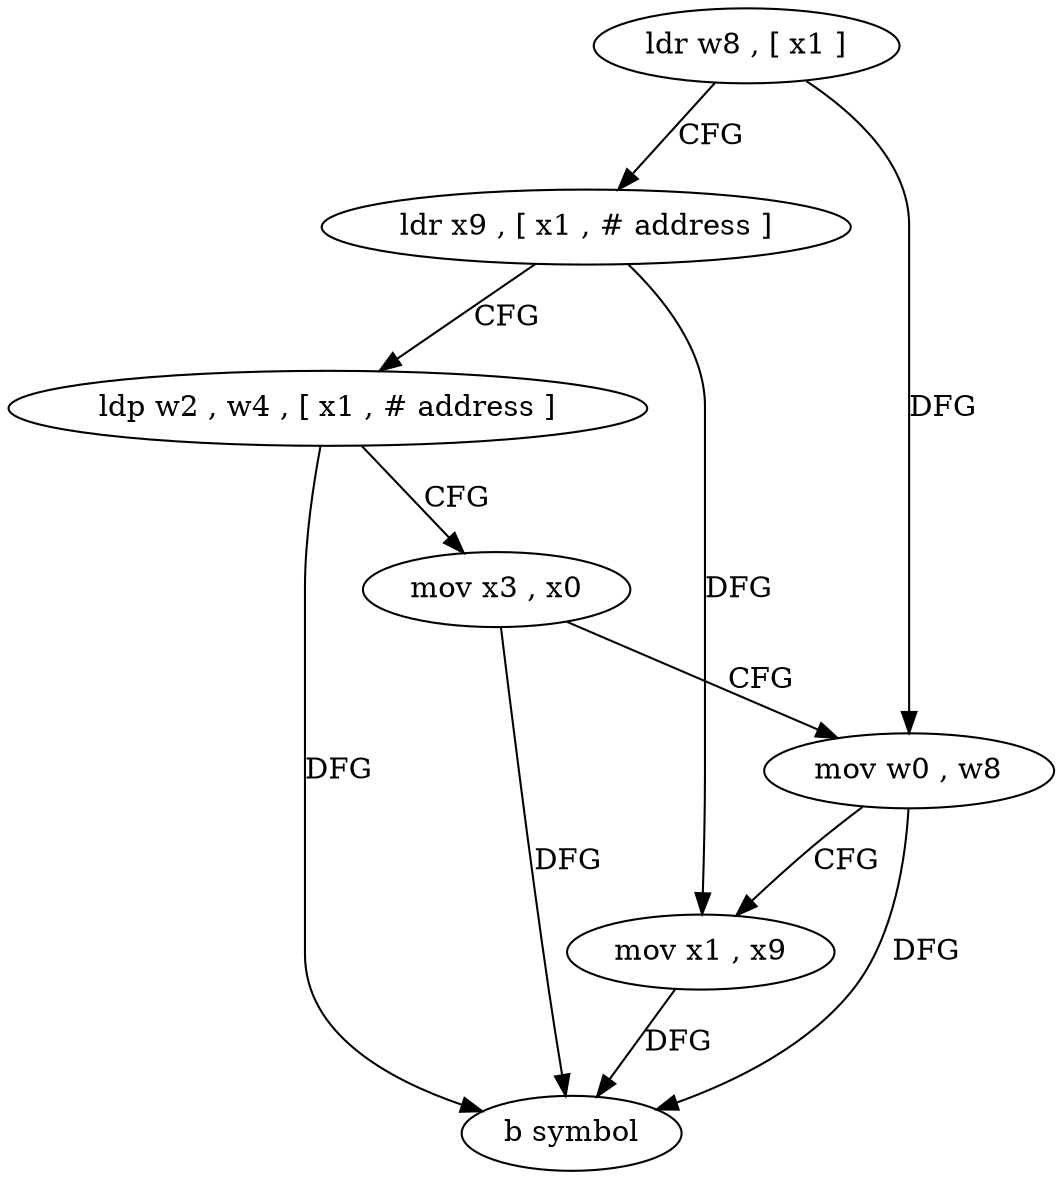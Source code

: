 digraph "func" {
"4228856" [label = "ldr w8 , [ x1 ]" ]
"4228860" [label = "ldr x9 , [ x1 , # address ]" ]
"4228864" [label = "ldp w2 , w4 , [ x1 , # address ]" ]
"4228868" [label = "mov x3 , x0" ]
"4228872" [label = "mov w0 , w8" ]
"4228876" [label = "mov x1 , x9" ]
"4228880" [label = "b symbol" ]
"4228856" -> "4228860" [ label = "CFG" ]
"4228856" -> "4228872" [ label = "DFG" ]
"4228860" -> "4228864" [ label = "CFG" ]
"4228860" -> "4228876" [ label = "DFG" ]
"4228864" -> "4228868" [ label = "CFG" ]
"4228864" -> "4228880" [ label = "DFG" ]
"4228868" -> "4228872" [ label = "CFG" ]
"4228868" -> "4228880" [ label = "DFG" ]
"4228872" -> "4228876" [ label = "CFG" ]
"4228872" -> "4228880" [ label = "DFG" ]
"4228876" -> "4228880" [ label = "DFG" ]
}
